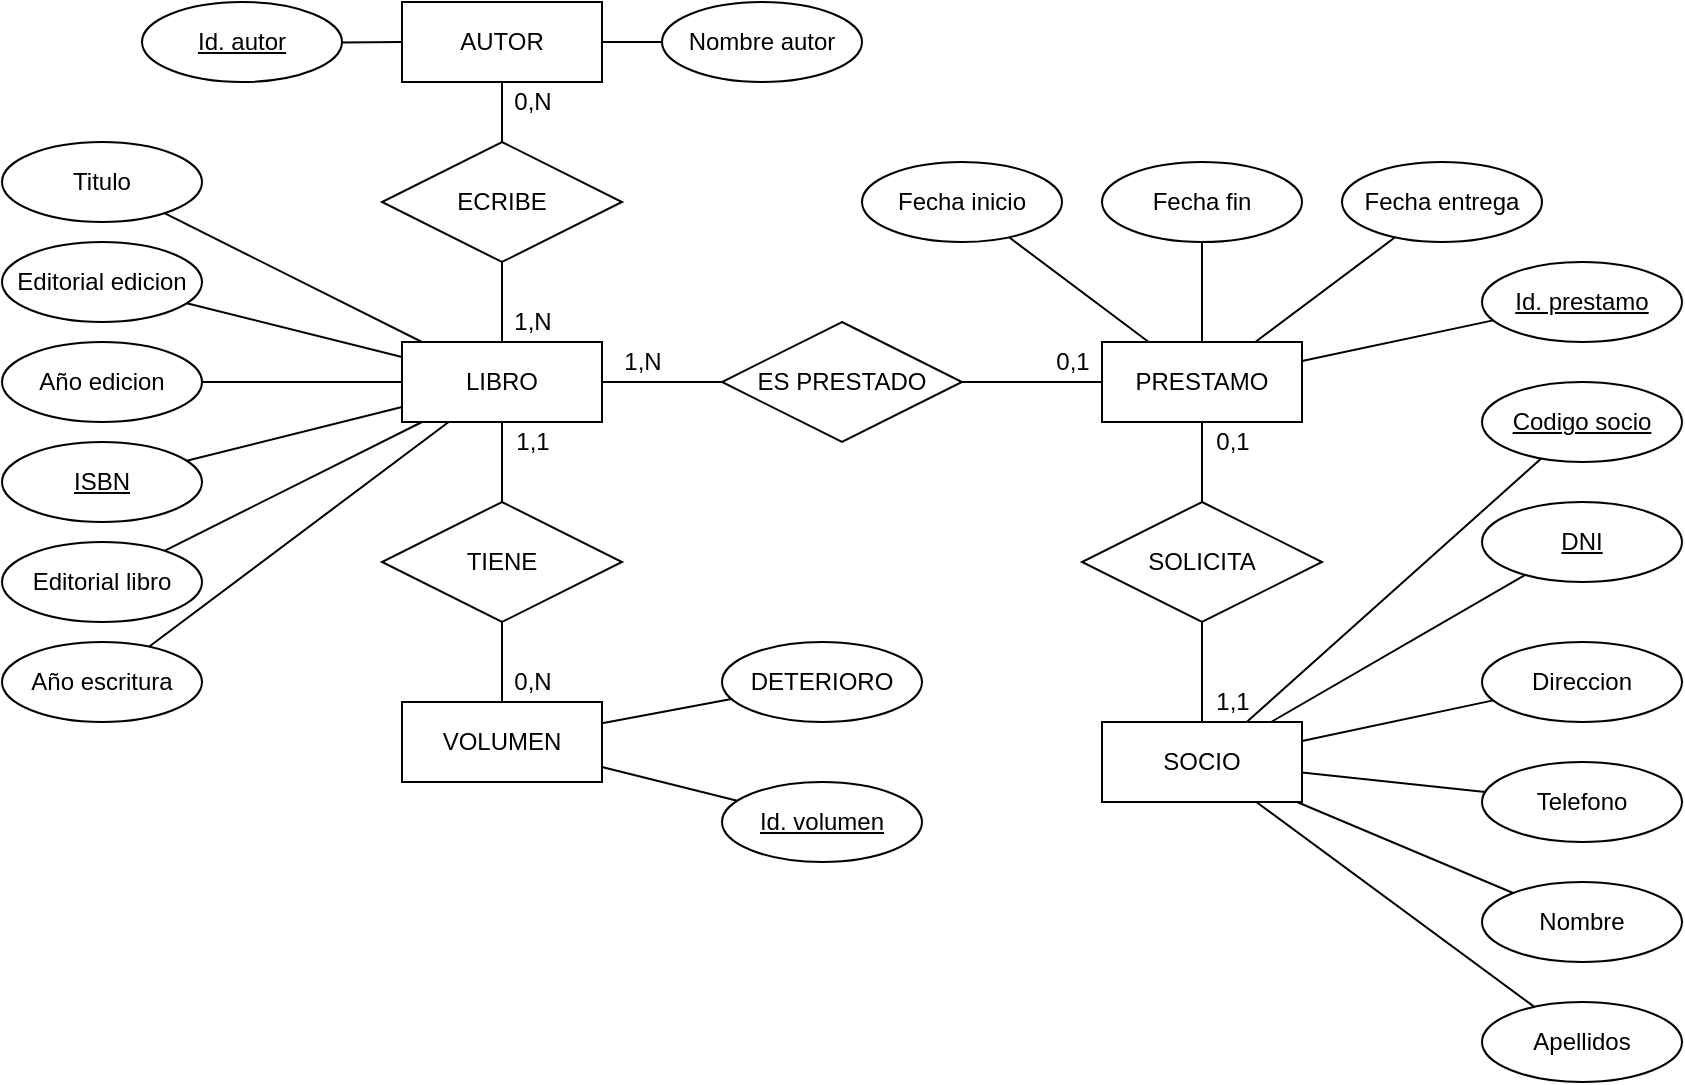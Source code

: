 <mxfile version="16.5.1" type="device"><diagram id="R2lEEEUBdFMjLlhIrx00" name="Page-1"><mxGraphModel dx="1108" dy="1653" grid="1" gridSize="10" guides="1" tooltips="1" connect="1" arrows="1" fold="1" page="1" pageScale="1" pageWidth="850" pageHeight="1100" math="0" shadow="0" extFonts="Permanent Marker^https://fonts.googleapis.com/css?family=Permanent+Marker"><root><mxCell id="0"/><mxCell id="1" parent="0"/><mxCell id="mTa1XF79Dy5hUCXwpjaG-1" value="SOCIO" style="whiteSpace=wrap;html=1;align=center;" parent="1" vertex="1"><mxGeometry x="910" y="190" width="100" height="40" as="geometry"/></mxCell><mxCell id="mTa1XF79Dy5hUCXwpjaG-2" value="VOLUMEN" style="whiteSpace=wrap;html=1;align=center;" parent="1" vertex="1"><mxGeometry x="560" y="180" width="100" height="40" as="geometry"/></mxCell><mxCell id="mTa1XF79Dy5hUCXwpjaG-3" value="LIBRO" style="whiteSpace=wrap;html=1;align=center;" parent="1" vertex="1"><mxGeometry x="560" width="100" height="40" as="geometry"/></mxCell><mxCell id="mTa1XF79Dy5hUCXwpjaG-4" value="Direccion" style="ellipse;whiteSpace=wrap;html=1;align=center;" parent="1" vertex="1"><mxGeometry x="1100" y="150" width="100" height="40" as="geometry"/></mxCell><mxCell id="mTa1XF79Dy5hUCXwpjaG-5" value="&lt;u&gt;DNI&lt;/u&gt;" style="ellipse;whiteSpace=wrap;html=1;align=center;" parent="1" vertex="1"><mxGeometry x="1100" y="80" width="100" height="40" as="geometry"/></mxCell><mxCell id="jLhqEiHHrXgk2ow_JNRe-1" value="&lt;u&gt;Codigo socio&lt;/u&gt;" style="ellipse;whiteSpace=wrap;html=1;align=center;" parent="1" vertex="1"><mxGeometry x="1100" y="20" width="100" height="40" as="geometry"/></mxCell><mxCell id="jLhqEiHHrXgk2ow_JNRe-2" value="Telefono" style="ellipse;whiteSpace=wrap;html=1;align=center;" parent="1" vertex="1"><mxGeometry x="1100" y="210" width="100" height="40" as="geometry"/></mxCell><mxCell id="jLhqEiHHrXgk2ow_JNRe-3" value="Nombre" style="ellipse;whiteSpace=wrap;html=1;align=center;" parent="1" vertex="1"><mxGeometry x="1100" y="270" width="100" height="40" as="geometry"/></mxCell><mxCell id="jLhqEiHHrXgk2ow_JNRe-4" value="Apellidos" style="ellipse;whiteSpace=wrap;html=1;align=center;" parent="1" vertex="1"><mxGeometry x="1100" y="330" width="100" height="40" as="geometry"/></mxCell><mxCell id="jLhqEiHHrXgk2ow_JNRe-5" value="Año escritura" style="ellipse;whiteSpace=wrap;html=1;align=center;" parent="1" vertex="1"><mxGeometry x="360" y="150" width="100" height="40" as="geometry"/></mxCell><mxCell id="jLhqEiHHrXgk2ow_JNRe-7" value="Año edicion" style="ellipse;whiteSpace=wrap;html=1;align=center;" parent="1" vertex="1"><mxGeometry x="360" width="100" height="40" as="geometry"/></mxCell><mxCell id="jLhqEiHHrXgk2ow_JNRe-8" value="&lt;u&gt;ISBN&lt;/u&gt;" style="ellipse;whiteSpace=wrap;html=1;align=center;" parent="1" vertex="1"><mxGeometry x="360" y="50" width="100" height="40" as="geometry"/></mxCell><mxCell id="jLhqEiHHrXgk2ow_JNRe-9" value="Editorial edicion" style="ellipse;whiteSpace=wrap;html=1;align=center;" parent="1" vertex="1"><mxGeometry x="360" y="-50" width="100" height="40" as="geometry"/></mxCell><mxCell id="jLhqEiHHrXgk2ow_JNRe-10" value="Titulo" style="ellipse;whiteSpace=wrap;html=1;align=center;" parent="1" vertex="1"><mxGeometry x="360" y="-100" width="100" height="40" as="geometry"/></mxCell><mxCell id="jLhqEiHHrXgk2ow_JNRe-11" value="Editorial libro" style="ellipse;whiteSpace=wrap;html=1;align=center;" parent="1" vertex="1"><mxGeometry x="360" y="100" width="100" height="40" as="geometry"/></mxCell><mxCell id="jLhqEiHHrXgk2ow_JNRe-12" value="ES PRESTADO" style="shape=rhombus;perimeter=rhombusPerimeter;whiteSpace=wrap;html=1;align=center;" parent="1" vertex="1"><mxGeometry x="720" y="-10" width="120" height="60" as="geometry"/></mxCell><mxCell id="jLhqEiHHrXgk2ow_JNRe-15" value="TIENE" style="shape=rhombus;perimeter=rhombusPerimeter;whiteSpace=wrap;html=1;align=center;" parent="1" vertex="1"><mxGeometry x="550" y="80" width="120" height="60" as="geometry"/></mxCell><mxCell id="jLhqEiHHrXgk2ow_JNRe-16" value="DETERIORO" style="ellipse;whiteSpace=wrap;html=1;align=center;" parent="1" vertex="1"><mxGeometry x="720" y="150" width="100" height="40" as="geometry"/></mxCell><mxCell id="jLhqEiHHrXgk2ow_JNRe-17" value="PRESTAMO" style="whiteSpace=wrap;html=1;align=center;" parent="1" vertex="1"><mxGeometry x="910" width="100" height="40" as="geometry"/></mxCell><mxCell id="jLhqEiHHrXgk2ow_JNRe-18" value="Fecha inicio" style="ellipse;whiteSpace=wrap;html=1;align=center;" parent="1" vertex="1"><mxGeometry x="790" y="-90" width="100" height="40" as="geometry"/></mxCell><mxCell id="jLhqEiHHrXgk2ow_JNRe-19" value="Fecha fin" style="ellipse;whiteSpace=wrap;html=1;align=center;" parent="1" vertex="1"><mxGeometry x="910" y="-90" width="100" height="40" as="geometry"/></mxCell><mxCell id="jLhqEiHHrXgk2ow_JNRe-20" value="Fecha entrega" style="ellipse;whiteSpace=wrap;html=1;align=center;" parent="1" vertex="1"><mxGeometry x="1030" y="-90" width="100" height="40" as="geometry"/></mxCell><mxCell id="jLhqEiHHrXgk2ow_JNRe-27" value="" style="endArrow=none;html=1;rounded=0;" parent="1" source="jLhqEiHHrXgk2ow_JNRe-12" target="mTa1XF79Dy5hUCXwpjaG-3" edge="1"><mxGeometry relative="1" as="geometry"><mxPoint x="700" y="-130" as="sourcePoint"/><mxPoint x="760" y="-130" as="targetPoint"/></mxGeometry></mxCell><mxCell id="jLhqEiHHrXgk2ow_JNRe-28" value="" style="endArrow=none;html=1;rounded=0;" parent="1" source="jLhqEiHHrXgk2ow_JNRe-12" target="jLhqEiHHrXgk2ow_JNRe-17" edge="1"><mxGeometry relative="1" as="geometry"><mxPoint x="820.004" y="39.412" as="sourcePoint"/><mxPoint x="811.18" y="40" as="targetPoint"/></mxGeometry></mxCell><mxCell id="jLhqEiHHrXgk2ow_JNRe-29" value="" style="endArrow=none;html=1;rounded=0;" parent="1" source="mTa1XF79Dy5hUCXwpjaG-3" target="jLhqEiHHrXgk2ow_JNRe-15" edge="1"><mxGeometry relative="1" as="geometry"><mxPoint x="720" y="-110" as="sourcePoint"/><mxPoint x="780" y="-110" as="targetPoint"/></mxGeometry></mxCell><mxCell id="jLhqEiHHrXgk2ow_JNRe-30" value="" style="endArrow=none;html=1;rounded=0;" parent="1" source="mTa1XF79Dy5hUCXwpjaG-2" target="jLhqEiHHrXgk2ow_JNRe-15" edge="1"><mxGeometry relative="1" as="geometry"><mxPoint x="730" y="-100" as="sourcePoint"/><mxPoint x="790" y="-100" as="targetPoint"/></mxGeometry></mxCell><mxCell id="jLhqEiHHrXgk2ow_JNRe-31" value="" style="endArrow=none;html=1;rounded=0;" parent="1" source="jLhqEiHHrXgk2ow_JNRe-5" target="mTa1XF79Dy5hUCXwpjaG-3" edge="1"><mxGeometry relative="1" as="geometry"><mxPoint x="740" y="-90" as="sourcePoint"/><mxPoint x="800" y="-90" as="targetPoint"/></mxGeometry></mxCell><mxCell id="jLhqEiHHrXgk2ow_JNRe-32" value="" style="endArrow=none;html=1;rounded=0;" parent="1" source="jLhqEiHHrXgk2ow_JNRe-10" target="mTa1XF79Dy5hUCXwpjaG-3" edge="1"><mxGeometry relative="1" as="geometry"><mxPoint x="750" y="-80" as="sourcePoint"/><mxPoint x="810" y="-80" as="targetPoint"/></mxGeometry></mxCell><mxCell id="jLhqEiHHrXgk2ow_JNRe-33" value="" style="endArrow=none;html=1;rounded=0;" parent="1" source="jLhqEiHHrXgk2ow_JNRe-9" target="mTa1XF79Dy5hUCXwpjaG-3" edge="1"><mxGeometry relative="1" as="geometry"><mxPoint x="760" y="-70" as="sourcePoint"/><mxPoint x="820" y="-70" as="targetPoint"/></mxGeometry></mxCell><mxCell id="jLhqEiHHrXgk2ow_JNRe-35" value="" style="endArrow=none;html=1;rounded=0;" parent="1" source="jLhqEiHHrXgk2ow_JNRe-7" target="mTa1XF79Dy5hUCXwpjaG-3" edge="1"><mxGeometry relative="1" as="geometry"><mxPoint x="780" y="-50" as="sourcePoint"/><mxPoint x="840" y="-50" as="targetPoint"/></mxGeometry></mxCell><mxCell id="jLhqEiHHrXgk2ow_JNRe-36" value="" style="endArrow=none;html=1;rounded=0;" parent="1" source="jLhqEiHHrXgk2ow_JNRe-8" target="mTa1XF79Dy5hUCXwpjaG-3" edge="1"><mxGeometry relative="1" as="geometry"><mxPoint x="790" y="-40" as="sourcePoint"/><mxPoint x="850" y="-40" as="targetPoint"/></mxGeometry></mxCell><mxCell id="jLhqEiHHrXgk2ow_JNRe-37" value="" style="endArrow=none;html=1;rounded=0;" parent="1" source="jLhqEiHHrXgk2ow_JNRe-11" target="mTa1XF79Dy5hUCXwpjaG-3" edge="1"><mxGeometry relative="1" as="geometry"><mxPoint x="800" y="-30" as="sourcePoint"/><mxPoint x="860" y="-30" as="targetPoint"/></mxGeometry></mxCell><mxCell id="jLhqEiHHrXgk2ow_JNRe-38" value="" style="endArrow=none;html=1;rounded=0;" parent="1" source="mTa1XF79Dy5hUCXwpjaG-2" target="jLhqEiHHrXgk2ow_JNRe-16" edge="1"><mxGeometry relative="1" as="geometry"><mxPoint x="810" y="-20" as="sourcePoint"/><mxPoint x="870" y="-20" as="targetPoint"/></mxGeometry></mxCell><mxCell id="jLhqEiHHrXgk2ow_JNRe-39" value="" style="endArrow=none;html=1;rounded=0;" parent="1" source="jLhqEiHHrXgk2ow_JNRe-1" target="mTa1XF79Dy5hUCXwpjaG-1" edge="1"><mxGeometry relative="1" as="geometry"><mxPoint x="820" y="180" as="sourcePoint"/><mxPoint x="880" y="180" as="targetPoint"/></mxGeometry></mxCell><mxCell id="jLhqEiHHrXgk2ow_JNRe-40" value="" style="endArrow=none;html=1;rounded=0;" parent="1" source="mTa1XF79Dy5hUCXwpjaG-5" target="mTa1XF79Dy5hUCXwpjaG-1" edge="1"><mxGeometry relative="1" as="geometry"><mxPoint x="830" y="190" as="sourcePoint"/><mxPoint x="890" y="190" as="targetPoint"/></mxGeometry></mxCell><mxCell id="jLhqEiHHrXgk2ow_JNRe-41" value="" style="endArrow=none;html=1;rounded=0;" parent="1" source="mTa1XF79Dy5hUCXwpjaG-4" target="mTa1XF79Dy5hUCXwpjaG-1" edge="1"><mxGeometry relative="1" as="geometry"><mxPoint x="840" y="200" as="sourcePoint"/><mxPoint x="900" y="200" as="targetPoint"/></mxGeometry></mxCell><mxCell id="jLhqEiHHrXgk2ow_JNRe-42" value="" style="endArrow=none;html=1;rounded=0;" parent="1" source="jLhqEiHHrXgk2ow_JNRe-2" target="mTa1XF79Dy5hUCXwpjaG-1" edge="1"><mxGeometry relative="1" as="geometry"><mxPoint x="850" y="210" as="sourcePoint"/><mxPoint x="910" y="210" as="targetPoint"/></mxGeometry></mxCell><mxCell id="jLhqEiHHrXgk2ow_JNRe-43" value="" style="endArrow=none;html=1;rounded=0;" parent="1" source="jLhqEiHHrXgk2ow_JNRe-3" target="mTa1XF79Dy5hUCXwpjaG-1" edge="1"><mxGeometry relative="1" as="geometry"><mxPoint x="860" y="220" as="sourcePoint"/><mxPoint x="920" y="220" as="targetPoint"/></mxGeometry></mxCell><mxCell id="jLhqEiHHrXgk2ow_JNRe-44" value="" style="endArrow=none;html=1;rounded=0;" parent="1" source="jLhqEiHHrXgk2ow_JNRe-4" target="mTa1XF79Dy5hUCXwpjaG-1" edge="1"><mxGeometry relative="1" as="geometry"><mxPoint x="870" y="230" as="sourcePoint"/><mxPoint x="930" y="230" as="targetPoint"/></mxGeometry></mxCell><mxCell id="jLhqEiHHrXgk2ow_JNRe-45" value="" style="endArrow=none;html=1;rounded=0;" parent="1" source="jLhqEiHHrXgk2ow_JNRe-17" target="jLhqEiHHrXgk2ow_JNRe-18" edge="1"><mxGeometry relative="1" as="geometry"><mxPoint x="880" y="240" as="sourcePoint"/><mxPoint x="940" y="240" as="targetPoint"/></mxGeometry></mxCell><mxCell id="jLhqEiHHrXgk2ow_JNRe-46" value="" style="endArrow=none;html=1;rounded=0;" parent="1" source="jLhqEiHHrXgk2ow_JNRe-19" target="jLhqEiHHrXgk2ow_JNRe-17" edge="1"><mxGeometry relative="1" as="geometry"><mxPoint x="890" y="250" as="sourcePoint"/><mxPoint x="950" y="250" as="targetPoint"/></mxGeometry></mxCell><mxCell id="jLhqEiHHrXgk2ow_JNRe-47" value="" style="endArrow=none;html=1;rounded=0;" parent="1" source="jLhqEiHHrXgk2ow_JNRe-20" target="jLhqEiHHrXgk2ow_JNRe-17" edge="1"><mxGeometry relative="1" as="geometry"><mxPoint x="900" y="260" as="sourcePoint"/><mxPoint x="960" y="260" as="targetPoint"/></mxGeometry></mxCell><mxCell id="jLhqEiHHrXgk2ow_JNRe-54" value="1,1" style="text;html=1;align=center;verticalAlign=middle;resizable=0;points=[];autosize=1;strokeColor=none;fillColor=none;" parent="1" vertex="1"><mxGeometry x="610" y="40" width="30" height="20" as="geometry"/></mxCell><mxCell id="jLhqEiHHrXgk2ow_JNRe-55" value="0,N" style="text;html=1;align=center;verticalAlign=middle;resizable=0;points=[];autosize=1;strokeColor=none;fillColor=none;" parent="1" vertex="1"><mxGeometry x="610" y="160" width="30" height="20" as="geometry"/></mxCell><mxCell id="jLhqEiHHrXgk2ow_JNRe-56" value="0,1" style="text;html=1;align=center;verticalAlign=middle;resizable=0;points=[];autosize=1;strokeColor=none;fillColor=none;" parent="1" vertex="1"><mxGeometry x="880" width="30" height="20" as="geometry"/></mxCell><mxCell id="jLhqEiHHrXgk2ow_JNRe-59" value="&lt;u&gt;Id. prestamo&lt;/u&gt;" style="ellipse;whiteSpace=wrap;html=1;align=center;" parent="1" vertex="1"><mxGeometry x="1100" y="-40" width="100" height="40" as="geometry"/></mxCell><mxCell id="jLhqEiHHrXgk2ow_JNRe-60" value="" style="endArrow=none;html=1;rounded=0;" parent="1" source="jLhqEiHHrXgk2ow_JNRe-59" target="jLhqEiHHrXgk2ow_JNRe-17" edge="1"><mxGeometry relative="1" as="geometry"><mxPoint x="920" y="280" as="sourcePoint"/><mxPoint x="980" y="280" as="targetPoint"/></mxGeometry></mxCell><mxCell id="jLhqEiHHrXgk2ow_JNRe-61" value="&lt;u&gt;Id. volumen&lt;/u&gt;" style="ellipse;whiteSpace=wrap;html=1;align=center;" parent="1" vertex="1"><mxGeometry x="720" y="220" width="100" height="40" as="geometry"/></mxCell><mxCell id="jLhqEiHHrXgk2ow_JNRe-63" value="" style="endArrow=none;html=1;rounded=0;" parent="1" source="mTa1XF79Dy5hUCXwpjaG-2" target="jLhqEiHHrXgk2ow_JNRe-61" edge="1"><mxGeometry relative="1" as="geometry"><mxPoint x="670" y="191.25" as="sourcePoint"/><mxPoint x="743.523" y="163.679" as="targetPoint"/></mxGeometry></mxCell><mxCell id="jLhqEiHHrXgk2ow_JNRe-64" value="SOLICITA" style="shape=rhombus;perimeter=rhombusPerimeter;whiteSpace=wrap;html=1;align=center;" parent="1" vertex="1"><mxGeometry x="900" y="80" width="120" height="60" as="geometry"/></mxCell><mxCell id="jLhqEiHHrXgk2ow_JNRe-65" value="" style="endArrow=none;html=1;rounded=0;" parent="1" source="jLhqEiHHrXgk2ow_JNRe-64" target="jLhqEiHHrXgk2ow_JNRe-17" edge="1"><mxGeometry relative="1" as="geometry"><mxPoint x="820" y="105" as="sourcePoint"/><mxPoint x="930" y="50" as="targetPoint"/></mxGeometry></mxCell><mxCell id="jLhqEiHHrXgk2ow_JNRe-66" value="" style="endArrow=none;html=1;rounded=0;" parent="1" source="mTa1XF79Dy5hUCXwpjaG-1" target="jLhqEiHHrXgk2ow_JNRe-64" edge="1"><mxGeometry relative="1" as="geometry"><mxPoint x="830" y="115" as="sourcePoint"/><mxPoint x="940" y="60" as="targetPoint"/></mxGeometry></mxCell><mxCell id="jLhqEiHHrXgk2ow_JNRe-67" value="1,N" style="text;html=1;align=center;verticalAlign=middle;resizable=0;points=[];autosize=1;strokeColor=none;fillColor=none;" parent="1" vertex="1"><mxGeometry x="665" width="30" height="20" as="geometry"/></mxCell><mxCell id="jLhqEiHHrXgk2ow_JNRe-69" value="0,1" style="text;html=1;align=center;verticalAlign=middle;resizable=0;points=[];autosize=1;strokeColor=none;fillColor=none;" parent="1" vertex="1"><mxGeometry x="960" y="40" width="30" height="20" as="geometry"/></mxCell><mxCell id="jLhqEiHHrXgk2ow_JNRe-70" value="1,1" style="text;html=1;align=center;verticalAlign=middle;resizable=0;points=[];autosize=1;strokeColor=none;fillColor=none;" parent="1" vertex="1"><mxGeometry x="960" y="170" width="30" height="20" as="geometry"/></mxCell><mxCell id="tLuz4lXQd-Az07uRp8gF-1" value="Nombre autor" style="ellipse;whiteSpace=wrap;html=1;align=center;" vertex="1" parent="1"><mxGeometry x="690" y="-170" width="100" height="40" as="geometry"/></mxCell><mxCell id="tLuz4lXQd-Az07uRp8gF-2" value="AUTOR" style="whiteSpace=wrap;html=1;align=center;" vertex="1" parent="1"><mxGeometry x="560" y="-170" width="100" height="40" as="geometry"/></mxCell><mxCell id="tLuz4lXQd-Az07uRp8gF-3" value="ECRIBE" style="shape=rhombus;perimeter=rhombusPerimeter;whiteSpace=wrap;html=1;align=center;" vertex="1" parent="1"><mxGeometry x="550" y="-100" width="120" height="60" as="geometry"/></mxCell><mxCell id="tLuz4lXQd-Az07uRp8gF-4" style="edgeStyle=orthogonalEdgeStyle;rounded=0;orthogonalLoop=1;jettySize=auto;html=1;exitX=0.5;exitY=1;exitDx=0;exitDy=0;" edge="1" parent="1" source="tLuz4lXQd-Az07uRp8gF-2" target="tLuz4lXQd-Az07uRp8gF-2"><mxGeometry relative="1" as="geometry"/></mxCell><mxCell id="tLuz4lXQd-Az07uRp8gF-5" value="&lt;u&gt;Id. autor&lt;/u&gt;" style="ellipse;whiteSpace=wrap;html=1;align=center;" vertex="1" parent="1"><mxGeometry x="430" y="-170" width="100" height="40" as="geometry"/></mxCell><mxCell id="tLuz4lXQd-Az07uRp8gF-6" value="" style="endArrow=none;html=1;rounded=0;" edge="1" parent="1" source="tLuz4lXQd-Az07uRp8gF-3" target="mTa1XF79Dy5hUCXwpjaG-3"><mxGeometry relative="1" as="geometry"><mxPoint x="451.235" y="-54.383" as="sourcePoint"/><mxPoint x="580" y="10" as="targetPoint"/></mxGeometry></mxCell><mxCell id="tLuz4lXQd-Az07uRp8gF-7" value="" style="endArrow=none;html=1;rounded=0;" edge="1" parent="1" source="tLuz4lXQd-Az07uRp8gF-3" target="tLuz4lXQd-Az07uRp8gF-2"><mxGeometry relative="1" as="geometry"><mxPoint x="461.235" y="-44.383" as="sourcePoint"/><mxPoint x="590" y="20" as="targetPoint"/></mxGeometry></mxCell><mxCell id="tLuz4lXQd-Az07uRp8gF-8" value="" style="endArrow=none;html=1;rounded=0;" edge="1" parent="1" source="tLuz4lXQd-Az07uRp8gF-2" target="tLuz4lXQd-Az07uRp8gF-1"><mxGeometry relative="1" as="geometry"><mxPoint x="471.235" y="-34.383" as="sourcePoint"/><mxPoint x="600" y="30" as="targetPoint"/></mxGeometry></mxCell><mxCell id="tLuz4lXQd-Az07uRp8gF-9" value="" style="endArrow=none;html=1;rounded=0;" edge="1" parent="1" source="tLuz4lXQd-Az07uRp8gF-5" target="tLuz4lXQd-Az07uRp8gF-2"><mxGeometry relative="1" as="geometry"><mxPoint x="481.235" y="-24.383" as="sourcePoint"/><mxPoint x="610" y="40" as="targetPoint"/></mxGeometry></mxCell><mxCell id="tLuz4lXQd-Az07uRp8gF-10" value="0,N" style="text;html=1;align=center;verticalAlign=middle;resizable=0;points=[];autosize=1;strokeColor=none;fillColor=none;" vertex="1" parent="1"><mxGeometry x="610" y="-130" width="30" height="20" as="geometry"/></mxCell><mxCell id="tLuz4lXQd-Az07uRp8gF-11" value="1,N" style="text;html=1;align=center;verticalAlign=middle;resizable=0;points=[];autosize=1;strokeColor=none;fillColor=none;" vertex="1" parent="1"><mxGeometry x="610" y="-20" width="30" height="20" as="geometry"/></mxCell></root></mxGraphModel></diagram></mxfile>